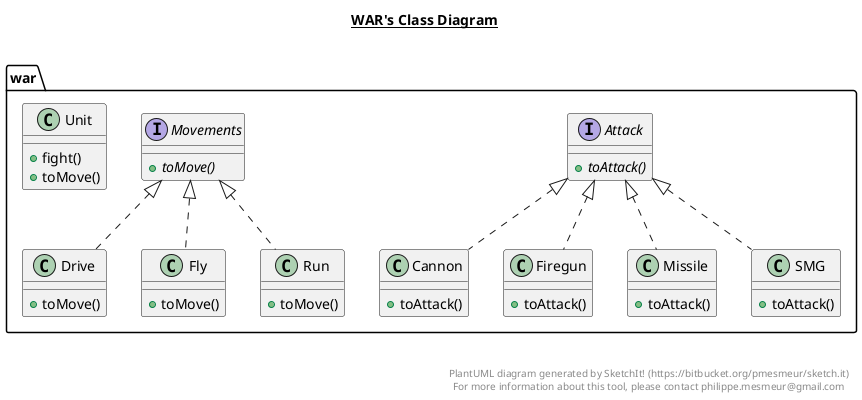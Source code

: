 @startuml

title __WAR's Class Diagram__\n

  namespace war {
    interface war.Attack {
        {abstract} + toAttack()
    }
  }
  

  namespace war {
    class war.Cannon {
        + toAttack()
    }
  }
  

  namespace war {
    class war.Drive {
        + toMove()
    }
  }
  

  namespace war {
    class war.Firegun {
        + toAttack()
    }
  }
  

  namespace war {
    class war.Fly {
        + toMove()
    }
  }
  

  namespace war {
    class war.Missile {
        + toAttack()
    }
  }
  

  namespace war {
    interface war.Movements {
        {abstract} + toMove()
    }
  }
  

  namespace war {
    class war.Run {
        + toMove()
    }
  }
  

  namespace war {
    class war.SMG {
        + toAttack()
    }
  }
  

  namespace war {
    class war.Unit {
        + fight()
        + toMove()
    }
  }
  

  war.Cannon .up.|> war.Attack
  war.Drive .up.|> war.Movements
  war.Firegun .up.|> war.Attack
  war.Fly .up.|> war.Movements
  war.Missile .up.|> war.Attack
  war.Run .up.|> war.Movements
  war.SMG .up.|> war.Attack


right footer


PlantUML diagram generated by SketchIt! (https://bitbucket.org/pmesmeur/sketch.it)
For more information about this tool, please contact philippe.mesmeur@gmail.com
endfooter

@enduml
